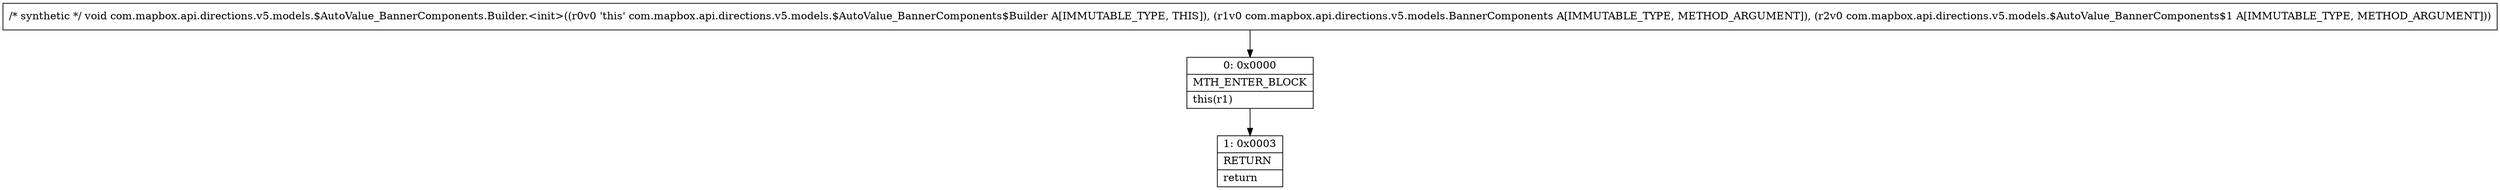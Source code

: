 digraph "CFG forcom.mapbox.api.directions.v5.models.$AutoValue_BannerComponents.Builder.\<init\>(Lcom\/mapbox\/api\/directions\/v5\/models\/BannerComponents;Lcom\/mapbox\/api\/directions\/v5\/models\/$AutoValue_BannerComponents$1;)V" {
Node_0 [shape=record,label="{0\:\ 0x0000|MTH_ENTER_BLOCK\l|this(r1)\l}"];
Node_1 [shape=record,label="{1\:\ 0x0003|RETURN\l|return\l}"];
MethodNode[shape=record,label="{\/* synthetic *\/ void com.mapbox.api.directions.v5.models.$AutoValue_BannerComponents.Builder.\<init\>((r0v0 'this' com.mapbox.api.directions.v5.models.$AutoValue_BannerComponents$Builder A[IMMUTABLE_TYPE, THIS]), (r1v0 com.mapbox.api.directions.v5.models.BannerComponents A[IMMUTABLE_TYPE, METHOD_ARGUMENT]), (r2v0 com.mapbox.api.directions.v5.models.$AutoValue_BannerComponents$1 A[IMMUTABLE_TYPE, METHOD_ARGUMENT])) }"];
MethodNode -> Node_0;
Node_0 -> Node_1;
}

